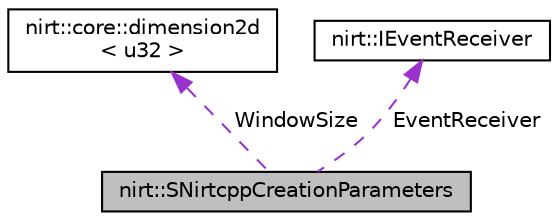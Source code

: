 digraph "nirt::SNirtcppCreationParameters"
{
 // LATEX_PDF_SIZE
  edge [fontname="Helvetica",fontsize="10",labelfontname="Helvetica",labelfontsize="10"];
  node [fontname="Helvetica",fontsize="10",shape=record];
  Node1 [label="nirt::SNirtcppCreationParameters",height=0.2,width=0.4,color="black", fillcolor="grey75", style="filled", fontcolor="black",tooltip="Structure for holding Nirtcpp Device creation parameters."];
  Node2 -> Node1 [dir="back",color="darkorchid3",fontsize="10",style="dashed",label=" WindowSize" ,fontname="Helvetica"];
  Node2 [label="nirt::core::dimension2d\l\< u32 \>",height=0.2,width=0.4,color="black", fillcolor="white", style="filled",URL="$classnirt_1_1core_1_1dimension2d.html",tooltip=" "];
  Node3 -> Node1 [dir="back",color="darkorchid3",fontsize="10",style="dashed",label=" EventReceiver" ,fontname="Helvetica"];
  Node3 [label="nirt::IEventReceiver",height=0.2,width=0.4,color="black", fillcolor="white", style="filled",URL="$classnirt_1_1IEventReceiver.html",tooltip="Interface of an object which can receive events."];
}
